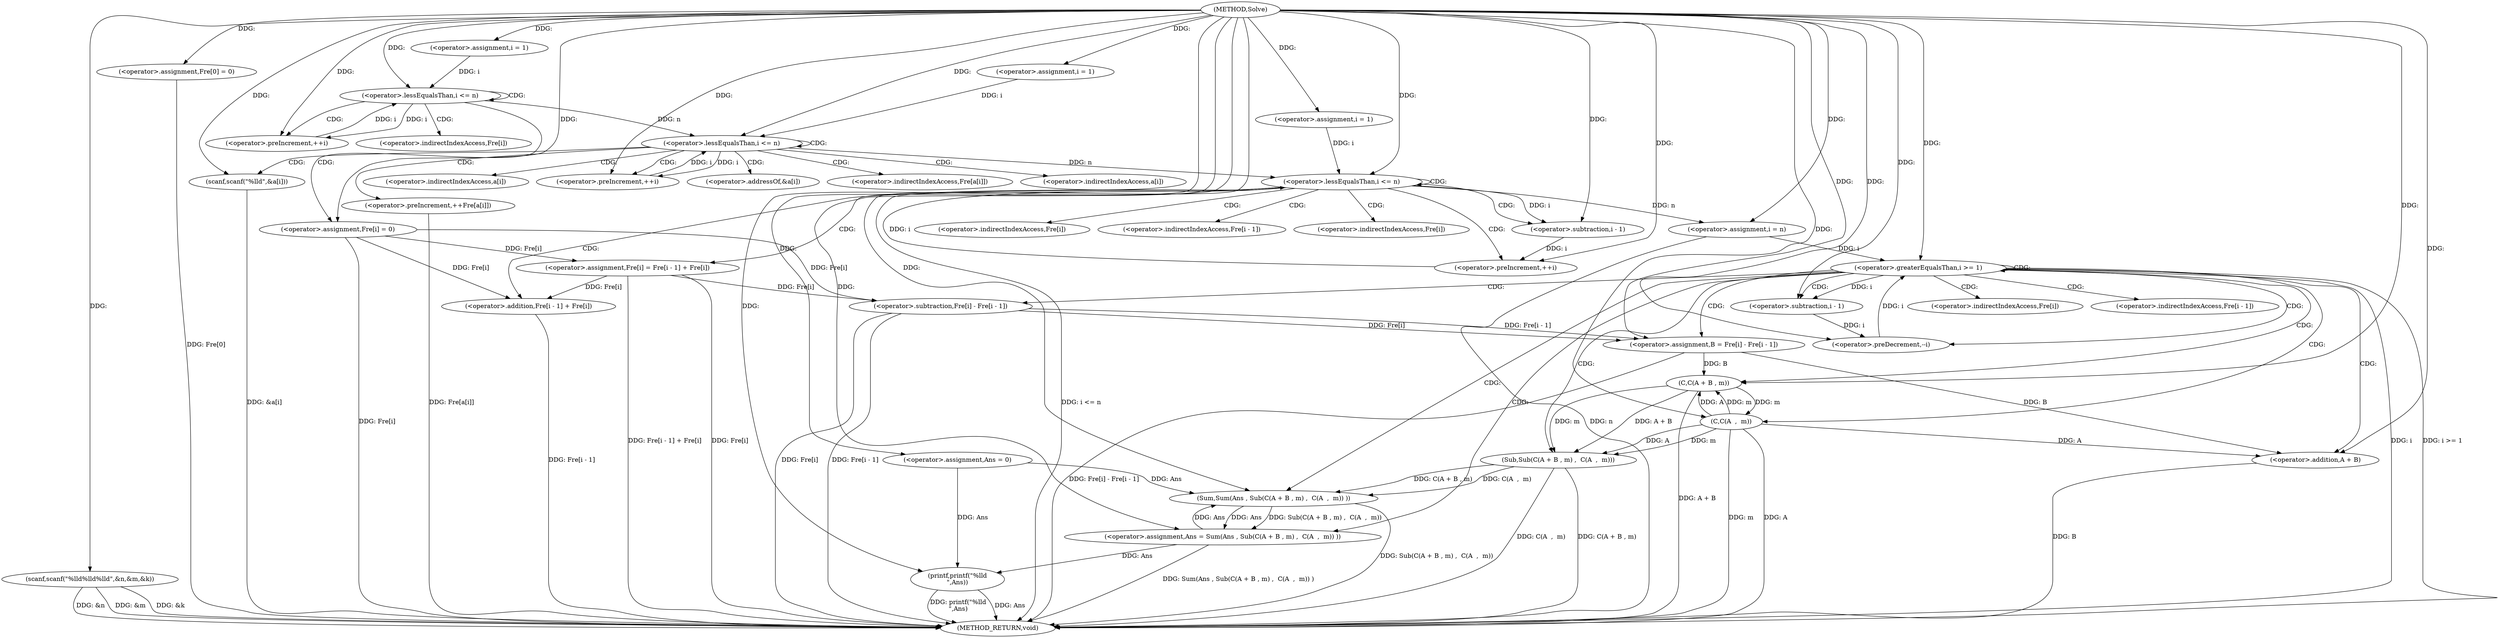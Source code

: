 digraph "Solve" {  
"1000252" [label = "(METHOD,Solve)" ]
"1000371" [label = "(METHOD_RETURN,void)" ]
"1000269" [label = "(scanf,scanf(\"%lld%lld%lld\",&n,&m,&k))" ]
"1000300" [label = "(<operator>.assignment,Fre[0] = 0)" ]
"1000329" [label = "(<operator>.assignment,Ans = 0)" ]
"1000368" [label = "(printf,printf(\"%lld\n\",Ans))" ]
"1000256" [label = "(<operator>.assignment,i = 1)" ]
"1000259" [label = "(<operator>.lessEqualsThan,i <= n)" ]
"1000262" [label = "(<operator>.preIncrement,++i)" ]
"1000264" [label = "(<operator>.assignment,Fre[i] = 0)" ]
"1000279" [label = "(<operator>.assignment,i = 1)" ]
"1000282" [label = "(<operator>.lessEqualsThan,i <= n)" ]
"1000285" [label = "(<operator>.preIncrement,++i)" ]
"1000307" [label = "(<operator>.assignment,i = 1)" ]
"1000310" [label = "(<operator>.lessEqualsThan,i <= n)" ]
"1000313" [label = "(<operator>.preIncrement,++i)" ]
"1000315" [label = "(<operator>.assignment,Fre[i] = Fre[i - 1] + Fre[i])" ]
"1000334" [label = "(<operator>.assignment,i = n)" ]
"1000337" [label = "(<operator>.greaterEqualsThan,i >= 1)" ]
"1000340" [label = "(<operator>.preDecrement,--i)" ]
"1000288" [label = "(scanf,scanf(\"%lld\",&a[i]))" ]
"1000294" [label = "(<operator>.preIncrement,++Fre[a[i]])" ]
"1000344" [label = "(<operator>.assignment,B = Fre[i] - Fre[i - 1])" ]
"1000355" [label = "(<operator>.assignment,Ans = Sum(Ans , Sub(C(A + B , m) ,  C(A  ,  m)) ))" ]
"1000319" [label = "(<operator>.addition,Fre[i - 1] + Fre[i])" ]
"1000346" [label = "(<operator>.subtraction,Fre[i] - Fre[i - 1])" ]
"1000357" [label = "(Sum,Sum(Ans , Sub(C(A + B , m) ,  C(A  ,  m)) ))" ]
"1000322" [label = "(<operator>.subtraction,i - 1)" ]
"1000359" [label = "(Sub,Sub(C(A + B , m) ,  C(A  ,  m)))" ]
"1000352" [label = "(<operator>.subtraction,i - 1)" ]
"1000360" [label = "(C,C(A + B , m))" ]
"1000365" [label = "(C,C(A  ,  m))" ]
"1000361" [label = "(<operator>.addition,A + B)" ]
"1000265" [label = "(<operator>.indirectIndexAccess,Fre[i])" ]
"1000316" [label = "(<operator>.indirectIndexAccess,Fre[i])" ]
"1000290" [label = "(<operator>.addressOf,&a[i])" ]
"1000295" [label = "(<operator>.indirectIndexAccess,Fre[a[i]])" ]
"1000320" [label = "(<operator>.indirectIndexAccess,Fre[i - 1])" ]
"1000325" [label = "(<operator>.indirectIndexAccess,Fre[i])" ]
"1000291" [label = "(<operator>.indirectIndexAccess,a[i])" ]
"1000297" [label = "(<operator>.indirectIndexAccess,a[i])" ]
"1000347" [label = "(<operator>.indirectIndexAccess,Fre[i])" ]
"1000350" [label = "(<operator>.indirectIndexAccess,Fre[i - 1])" ]
  "1000269" -> "1000371"  [ label = "DDG: &n"] 
  "1000269" -> "1000371"  [ label = "DDG: &m"] 
  "1000269" -> "1000371"  [ label = "DDG: &k"] 
  "1000300" -> "1000371"  [ label = "DDG: Fre[0]"] 
  "1000310" -> "1000371"  [ label = "DDG: i <= n"] 
  "1000334" -> "1000371"  [ label = "DDG: n"] 
  "1000337" -> "1000371"  [ label = "DDG: i"] 
  "1000337" -> "1000371"  [ label = "DDG: i >= 1"] 
  "1000368" -> "1000371"  [ label = "DDG: Ans"] 
  "1000368" -> "1000371"  [ label = "DDG: printf(\"%lld\n\",Ans)"] 
  "1000346" -> "1000371"  [ label = "DDG: Fre[i]"] 
  "1000346" -> "1000371"  [ label = "DDG: Fre[i - 1]"] 
  "1000344" -> "1000371"  [ label = "DDG: Fre[i] - Fre[i - 1]"] 
  "1000361" -> "1000371"  [ label = "DDG: B"] 
  "1000360" -> "1000371"  [ label = "DDG: A + B"] 
  "1000359" -> "1000371"  [ label = "DDG: C(A + B , m)"] 
  "1000365" -> "1000371"  [ label = "DDG: A"] 
  "1000365" -> "1000371"  [ label = "DDG: m"] 
  "1000359" -> "1000371"  [ label = "DDG: C(A  ,  m)"] 
  "1000357" -> "1000371"  [ label = "DDG: Sub(C(A + B , m) ,  C(A  ,  m))"] 
  "1000355" -> "1000371"  [ label = "DDG: Sum(Ans , Sub(C(A + B , m) ,  C(A  ,  m)) )"] 
  "1000315" -> "1000371"  [ label = "DDG: Fre[i]"] 
  "1000319" -> "1000371"  [ label = "DDG: Fre[i - 1]"] 
  "1000315" -> "1000371"  [ label = "DDG: Fre[i - 1] + Fre[i]"] 
  "1000288" -> "1000371"  [ label = "DDG: &a[i]"] 
  "1000294" -> "1000371"  [ label = "DDG: Fre[a[i]]"] 
  "1000264" -> "1000371"  [ label = "DDG: Fre[i]"] 
  "1000252" -> "1000269"  [ label = "DDG: "] 
  "1000252" -> "1000300"  [ label = "DDG: "] 
  "1000252" -> "1000329"  [ label = "DDG: "] 
  "1000252" -> "1000256"  [ label = "DDG: "] 
  "1000252" -> "1000264"  [ label = "DDG: "] 
  "1000252" -> "1000279"  [ label = "DDG: "] 
  "1000252" -> "1000307"  [ label = "DDG: "] 
  "1000264" -> "1000315"  [ label = "DDG: Fre[i]"] 
  "1000310" -> "1000334"  [ label = "DDG: n"] 
  "1000252" -> "1000334"  [ label = "DDG: "] 
  "1000252" -> "1000368"  [ label = "DDG: "] 
  "1000329" -> "1000368"  [ label = "DDG: Ans"] 
  "1000355" -> "1000368"  [ label = "DDG: Ans"] 
  "1000256" -> "1000259"  [ label = "DDG: i"] 
  "1000262" -> "1000259"  [ label = "DDG: i"] 
  "1000252" -> "1000259"  [ label = "DDG: "] 
  "1000259" -> "1000262"  [ label = "DDG: i"] 
  "1000252" -> "1000262"  [ label = "DDG: "] 
  "1000279" -> "1000282"  [ label = "DDG: i"] 
  "1000285" -> "1000282"  [ label = "DDG: i"] 
  "1000252" -> "1000282"  [ label = "DDG: "] 
  "1000259" -> "1000282"  [ label = "DDG: n"] 
  "1000282" -> "1000285"  [ label = "DDG: i"] 
  "1000252" -> "1000285"  [ label = "DDG: "] 
  "1000252" -> "1000288"  [ label = "DDG: "] 
  "1000307" -> "1000310"  [ label = "DDG: i"] 
  "1000313" -> "1000310"  [ label = "DDG: i"] 
  "1000252" -> "1000310"  [ label = "DDG: "] 
  "1000282" -> "1000310"  [ label = "DDG: n"] 
  "1000322" -> "1000313"  [ label = "DDG: i"] 
  "1000252" -> "1000313"  [ label = "DDG: "] 
  "1000334" -> "1000337"  [ label = "DDG: i"] 
  "1000340" -> "1000337"  [ label = "DDG: i"] 
  "1000252" -> "1000337"  [ label = "DDG: "] 
  "1000352" -> "1000340"  [ label = "DDG: i"] 
  "1000252" -> "1000340"  [ label = "DDG: "] 
  "1000346" -> "1000344"  [ label = "DDG: Fre[i]"] 
  "1000346" -> "1000344"  [ label = "DDG: Fre[i - 1]"] 
  "1000357" -> "1000355"  [ label = "DDG: Sub(C(A + B , m) ,  C(A  ,  m))"] 
  "1000357" -> "1000355"  [ label = "DDG: Ans"] 
  "1000315" -> "1000319"  [ label = "DDG: Fre[i]"] 
  "1000264" -> "1000319"  [ label = "DDG: Fre[i]"] 
  "1000252" -> "1000344"  [ label = "DDG: "] 
  "1000252" -> "1000355"  [ label = "DDG: "] 
  "1000315" -> "1000346"  [ label = "DDG: Fre[i]"] 
  "1000264" -> "1000346"  [ label = "DDG: Fre[i]"] 
  "1000329" -> "1000357"  [ label = "DDG: Ans"] 
  "1000355" -> "1000357"  [ label = "DDG: Ans"] 
  "1000252" -> "1000357"  [ label = "DDG: "] 
  "1000359" -> "1000357"  [ label = "DDG: C(A + B , m)"] 
  "1000359" -> "1000357"  [ label = "DDG: C(A  ,  m)"] 
  "1000310" -> "1000322"  [ label = "DDG: i"] 
  "1000252" -> "1000322"  [ label = "DDG: "] 
  "1000360" -> "1000359"  [ label = "DDG: m"] 
  "1000360" -> "1000359"  [ label = "DDG: A + B"] 
  "1000365" -> "1000359"  [ label = "DDG: m"] 
  "1000365" -> "1000359"  [ label = "DDG: A"] 
  "1000337" -> "1000352"  [ label = "DDG: i"] 
  "1000252" -> "1000352"  [ label = "DDG: "] 
  "1000344" -> "1000360"  [ label = "DDG: B"] 
  "1000252" -> "1000360"  [ label = "DDG: "] 
  "1000365" -> "1000360"  [ label = "DDG: A"] 
  "1000365" -> "1000360"  [ label = "DDG: m"] 
  "1000252" -> "1000365"  [ label = "DDG: "] 
  "1000360" -> "1000365"  [ label = "DDG: m"] 
  "1000365" -> "1000361"  [ label = "DDG: A"] 
  "1000252" -> "1000361"  [ label = "DDG: "] 
  "1000344" -> "1000361"  [ label = "DDG: B"] 
  "1000259" -> "1000265"  [ label = "CDG: "] 
  "1000259" -> "1000259"  [ label = "CDG: "] 
  "1000259" -> "1000262"  [ label = "CDG: "] 
  "1000259" -> "1000264"  [ label = "CDG: "] 
  "1000282" -> "1000294"  [ label = "CDG: "] 
  "1000282" -> "1000285"  [ label = "CDG: "] 
  "1000282" -> "1000297"  [ label = "CDG: "] 
  "1000282" -> "1000291"  [ label = "CDG: "] 
  "1000282" -> "1000290"  [ label = "CDG: "] 
  "1000282" -> "1000282"  [ label = "CDG: "] 
  "1000282" -> "1000295"  [ label = "CDG: "] 
  "1000282" -> "1000288"  [ label = "CDG: "] 
  "1000310" -> "1000315"  [ label = "CDG: "] 
  "1000310" -> "1000310"  [ label = "CDG: "] 
  "1000310" -> "1000313"  [ label = "CDG: "] 
  "1000310" -> "1000319"  [ label = "CDG: "] 
  "1000310" -> "1000316"  [ label = "CDG: "] 
  "1000310" -> "1000325"  [ label = "CDG: "] 
  "1000310" -> "1000320"  [ label = "CDG: "] 
  "1000310" -> "1000322"  [ label = "CDG: "] 
  "1000337" -> "1000350"  [ label = "CDG: "] 
  "1000337" -> "1000340"  [ label = "CDG: "] 
  "1000337" -> "1000344"  [ label = "CDG: "] 
  "1000337" -> "1000359"  [ label = "CDG: "] 
  "1000337" -> "1000337"  [ label = "CDG: "] 
  "1000337" -> "1000360"  [ label = "CDG: "] 
  "1000337" -> "1000365"  [ label = "CDG: "] 
  "1000337" -> "1000346"  [ label = "CDG: "] 
  "1000337" -> "1000357"  [ label = "CDG: "] 
  "1000337" -> "1000355"  [ label = "CDG: "] 
  "1000337" -> "1000361"  [ label = "CDG: "] 
  "1000337" -> "1000347"  [ label = "CDG: "] 
  "1000337" -> "1000352"  [ label = "CDG: "] 
}
